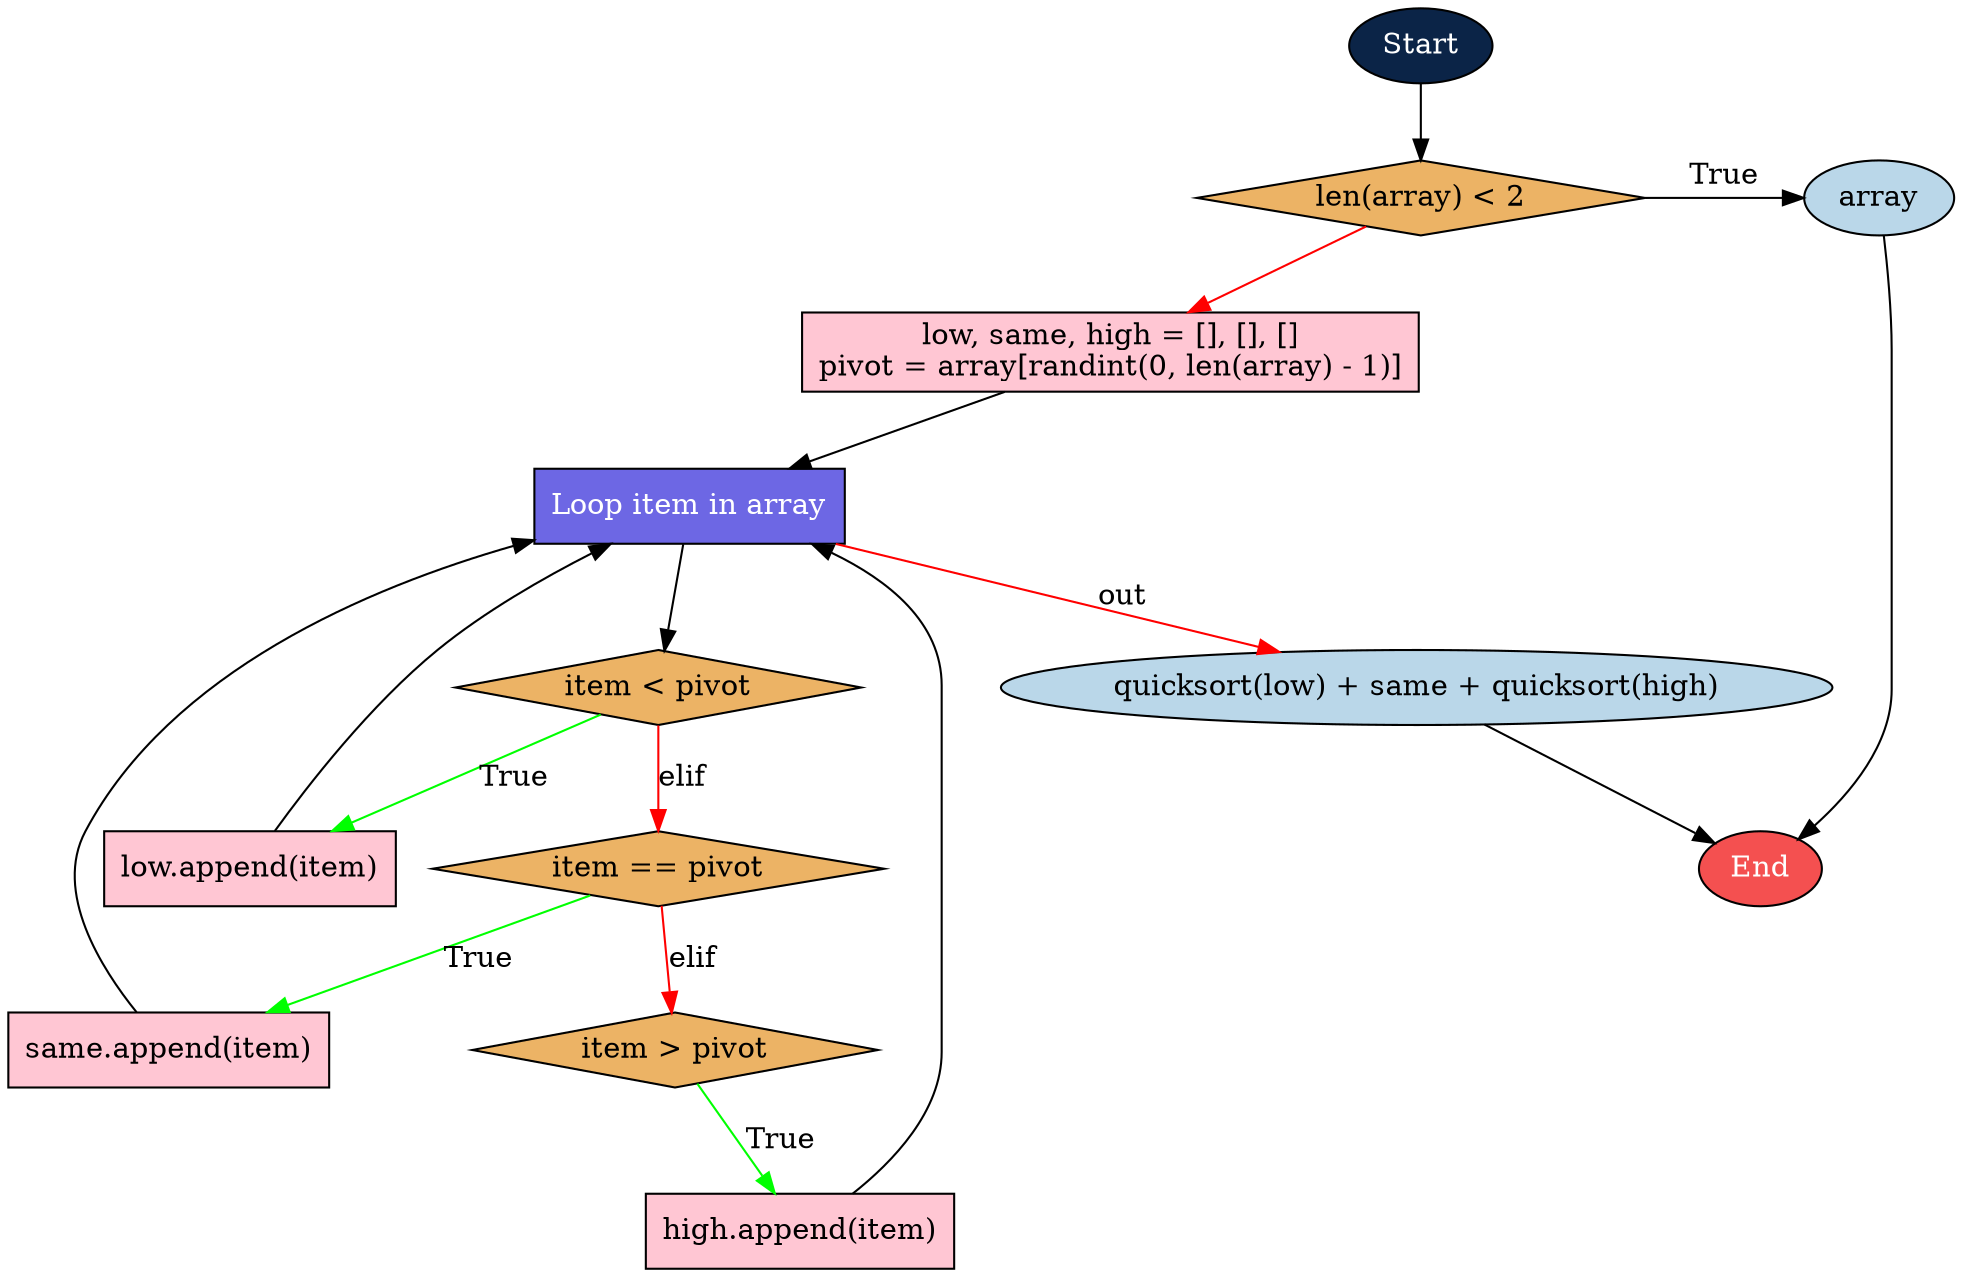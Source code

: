 digraph my_graph {
bgcolor="white"

L0 [shape=ellipse] [label="Start"] [type="START"] [style=filled fillcolor="#0B2447" fontcolor=white]
L7 [shape=diamond] [label="len(array) < 2"] [type="CONDITIONS"] [style=filled fillcolor="#ECB365" fontcolor=black]
L8 [shape=ellipse] [label="array"] [type="RETURN"] [style=filled fillcolor="#BAD7E9" fontcolor=black]
L10 [shape=rect] [label="low, same, high = [], [], []
pivot = array[randint(0, len(array) - 1)]
"] [type="STATEMENT"] [style=filled fillcolor="#FFC6D3" fontcolor=black]
L15 [shape=rect] [label="Loop item in array"] [type="LOOP"] [style=filled fillcolor="#6D67E4" fontcolor=white]
L20 [shape=diamond] [label="item < pivot"] [type="CONDITIONS"] [style=filled fillcolor="#ECB365" fontcolor=black]
L21 [shape=rect] [label="low.append(item)
"] [type="STATEMENT"] [style=filled fillcolor="#FFC6D3" fontcolor=black]
L22 [shape=diamond] [label="item == pivot"] [type="CONDITIONS"] [style=filled fillcolor="#ECB365" fontcolor=black]
L23 [shape=rect] [label="same.append(item)
"] [type="STATEMENT"] [style=filled fillcolor="#FFC6D3" fontcolor=black]
L24 [shape=diamond] [label="item > pivot"] [type="CONDITIONS"] [style=filled fillcolor="#ECB365" fontcolor=black]
L25 [shape=rect] [label="high.append(item)
"] [type="STATEMENT"] [style=filled fillcolor="#FFC6D3" fontcolor=black]
L29 [shape=ellipse] [label="quicksort(low) + same + quicksort(high)"] [type="RETURN"] [style=filled fillcolor="#BAD7E9" fontcolor=black]
L999999 [shape=ellipse] [label="End"] [type="END"] [style=filled fillcolor="#F45050" fontcolor=white]
subgraph cluster_quicksort {
label = "quicksort";
}L0 -> L7   [source="@if_to_prev_node : {} -> ACNode(_info={'conditions': 'len(array) < 2', 'value': 'len(array) < 2', 'type': 'IF'}, _type='CONDITIONS', _indent=4, _line_no=7)"]
L7 -> L10 [color=red]  [source="@if_to_next_sibling : ACNode(_info={'conditions': 'len(array) < 2', 'value': 'len(array) < 2', 'type': 'IF'}, _type='CONDITIONS', _indent=4, _line_no=7) -> ACNode(_info={'type': 'ASSIGN', 'value': 'low, same, high = [], [], []\npivot = array[randint(0, len(array) - 1)]\n'}, _type='STATEMENT', _indent=4, _line_no=10)"]
{rank=same; L7; L8;}
L8 -> L999999   [source="@return_to_end : ACNode(_info={'name': 'array'}, _type='RETURN', _indent=8, _line_no=8) -> {}"]
L7 -> L8  [label=True] [source="@return_2 : ACNode(_info={'conditions': 'len(array) < 2', 'value': 'len(array) < 2', 'type': 'IF'}, _type='CONDITIONS', _indent=4, _line_no=7) -> ACNode(_info={'name': 'array'}, _type='RETURN', _indent=8, _line_no=8)"]
L10 -> L15   [source="@prev_to_loop : ACNode(_info={'type': 'ASSIGN', 'value': 'low, same, high = [], [], []\npivot = array[randint(0, len(array) - 1)]\n'}, _type='STATEMENT', _indent=4, _line_no=10) -> ACNode(_info={'item': 'item', 'list': 'array'}, _type='LOOP', _indent=4, _line_no=15)"]
L15 -> L29 [color=red] [label=out] [source="@loop_to_next : ACNode(_info={'item': 'item', 'list': 'array'}, _type='LOOP', _indent=4, _line_no=15) -> ACNode(_info={'name': 'quicksort(low) + same + quicksort(high)'}, _type='RETURN', _indent=4, _line_no=29)"]
L15 -> L20   [source="@if_to_prev_node : ACNode(_info={'item': 'item', 'list': 'array'}, _type='LOOP', _indent=4, _line_no=15) -> ACNode(_info={'conditions': 'item < pivot', 'value': 'item < pivot', 'type': 'IF'}, _type='CONDITIONS', _indent=8, _line_no=20)"]
L20 -> L22 [color=red] [label=elif] [source="@if_or_if_to_elif : ACNode(_info={'conditions': 'item < pivot', 'value': 'item < pivot', 'type': 'IF'}, _type='CONDITIONS', _indent=8, _line_no=20) -> ACNode(_info={'conditions': 'item == pivot', 'value': 'item == pivot', 'type': 'ELIF'}, _type='CONDITIONS', _indent=8, _line_no=22)"]
L22 -> L24 [color=red] [label=elif] [source="@if_or_if_to_elif : ACNode(_info={'conditions': 'item == pivot', 'value': 'item == pivot', 'type': 'ELIF'}, _type='CONDITIONS', _indent=8, _line_no=22) -> ACNode(_info={'conditions': 'item > pivot', 'value': 'item > pivot', 'type': 'ELIF'}, _type='CONDITIONS', _indent=8, _line_no=24)"]
L21 -> L15   [source="@last_child_to_next_sibling : ACNode(_info={'type': 'ASSIGN', 'value': 'low.append(item)\n'}, _type='STATEMENT', _indent=12, _line_no=21) -> ACNode(_info={'item': 'item', 'list': 'array'}, _type='LOOP', _indent=4, _line_no=15)"]
L20 -> L21 [color=green] [label=True] [source="@parent_to_child : ACNode(_info={'conditions': 'item < pivot', 'value': 'item < pivot', 'type': 'IF'}, _type='CONDITIONS', _indent=8, _line_no=20) -> ACNode(_info={'type': 'ASSIGN', 'value': 'low.append(item)\n'}, _type='STATEMENT', _indent=12, _line_no=21)"]
L23 -> L15   [source="@last_child_to_next_sibling : ACNode(_info={'type': 'ASSIGN', 'value': 'same.append(item)\n'}, _type='STATEMENT', _indent=12, _line_no=23) -> ACNode(_info={'item': 'item', 'list': 'array'}, _type='LOOP', _indent=4, _line_no=15)"]
L22 -> L23 [color=green] [label=True] [source="@parent_to_child : ACNode(_info={'conditions': 'item == pivot', 'value': 'item == pivot', 'type': 'ELIF'}, _type='CONDITIONS', _indent=8, _line_no=22) -> ACNode(_info={'type': 'ASSIGN', 'value': 'same.append(item)\n'}, _type='STATEMENT', _indent=12, _line_no=23)"]
L25 -> L15   [source="@last_child_to_next_sibling : ACNode(_info={'type': 'ASSIGN', 'value': 'high.append(item)\n'}, _type='STATEMENT', _indent=12, _line_no=25) -> ACNode(_info={'item': 'item', 'list': 'array'}, _type='LOOP', _indent=4, _line_no=15)"]
L24 -> L25 [color=green] [label=True] [source="@parent_to_child : ACNode(_info={'conditions': 'item > pivot', 'value': 'item > pivot', 'type': 'ELIF'}, _type='CONDITIONS', _indent=8, _line_no=24) -> ACNode(_info={'type': 'ASSIGN', 'value': 'high.append(item)\n'}, _type='STATEMENT', _indent=12, _line_no=25)"]
L29 -> L999999   [source="@prev_to_end : ACNode(_info={'name': 'quicksort(low) + same + quicksort(high)'}, _type='RETURN', _indent=4, _line_no=29) -> {}"]

}
